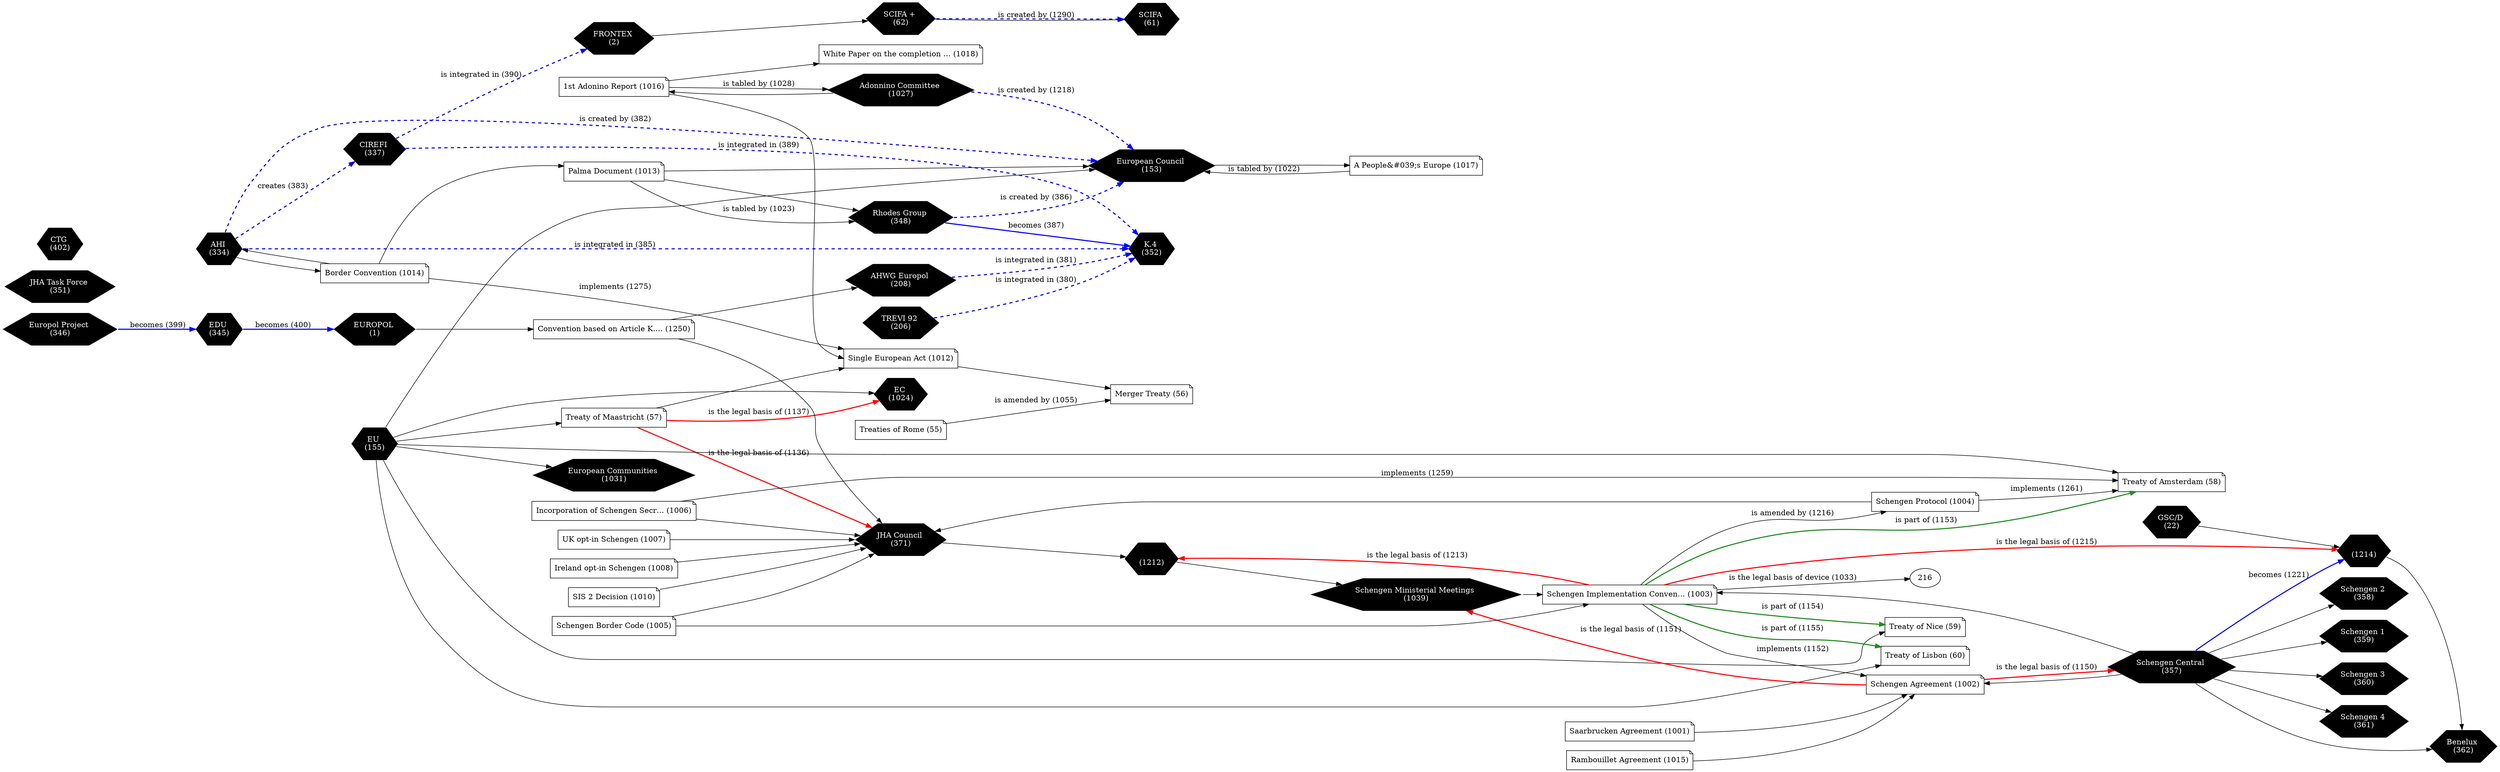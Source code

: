 digraph source {
  graph [ rankdir = LR ];
  "1" [ color = "white", shape = hexagon, style = "filled", fillcolor = "black", fontcolor = "white", label = "EUROPOL 
(1)" ];
  "2" [ color = "white", shape = hexagon, style = "filled", fillcolor = "black", fontcolor = "white", label = "FRONTEX 
(2)" ];
  "22" [ color = "white", shape = hexagon, style = "filled", fillcolor = "black", fontcolor = "white", label = "GSC/D 
(22)" ];
  "55" [ shape = note, label = "Treaties of Rome (55)" ];
  "56" [ shape = note, label = "Merger Treaty (56)" ];
  "57" [ shape = note, label = "Treaty of Maastricht (57)" ];
  "58" [ shape = note, label = "Treaty of Amsterdam (58)" ];
  "59" [ shape = note, label = "Treaty of Nice (59)" ];
  "60" [ shape = note, label = "Treaty of Lisbon (60)" ];
  "61" [ color = "white", shape = hexagon, style = "filled", fillcolor = "black", fontcolor = "white", label = "SCIFA 
(61)" ];
  "62" [ color = "white", shape = hexagon, style = "filled", fillcolor = "black", fontcolor = "white", label = "SCIFA + 
(62)" ];
  "153" [ color = "white", shape = hexagon, style = "filled", fillcolor = "black", fontcolor = "white", label = "European Council 
(153)" ];
  "155" [ color = "white", shape = hexagon, style = "filled", fillcolor = "black", fontcolor = "white", label = "EU 
(155)" ];
  "206" [ color = "white", shape = hexagon, style = "filled", fillcolor = "black", fontcolor = "white", label = "TREVI 92 
(206)" ];
  "208" [ color = "white", shape = hexagon, style = "filled", fillcolor = "black", fontcolor = "white", label = "AHWG Europol 
(208)" ];
  "216";
  "334" [ color = "white", shape = hexagon, style = "filled", fillcolor = "black", fontcolor = "white", label = "AHI 
(334)" ];
  "337" [ color = "white", shape = hexagon, style = "filled", fillcolor = "black", fontcolor = "white", label = "CIREFI 
(337)" ];
  "345" [ color = "white", shape = hexagon, style = "filled", fillcolor = "black", fontcolor = "white", label = "EDU 
(345)" ];
  "346" [ color = "white", shape = hexagon, style = "filled", fillcolor = "black", fontcolor = "white", label = "Europol Project 
(346)" ];
  "348" [ color = "white", shape = hexagon, style = "filled", fillcolor = "black", fontcolor = "white", label = "Rhodes Group 
(348)" ];
  "351" [ color = "white", shape = hexagon, style = "filled", fillcolor = "black", fontcolor = "white", label = "JHA Task Force 
(351)" ];
  "352" [ color = "white", shape = hexagon, style = "filled", fillcolor = "black", fontcolor = "white", label = "K.4 
(352)" ];
  "357" [ color = "white", shape = hexagon, style = "filled", fillcolor = "black", fontcolor = "white", label = "Schengen Central 
(357)" ];
  "358" [ color = "white", shape = hexagon, style = "filled", fillcolor = "black", fontcolor = "white", label = "Schengen 2 
(358)" ];
  "359" [ color = "white", shape = hexagon, style = "filled", fillcolor = "black", fontcolor = "white", label = "Schengen 1 
(359)" ];
  "360" [ color = "white", shape = hexagon, style = "filled", fillcolor = "black", fontcolor = "white", label = "Schengen 3 
(360)" ];
  "361" [ color = "white", shape = hexagon, style = "filled", fillcolor = "black", fontcolor = "white", label = "Schengen 4 
(361)" ];
  "362" [ color = "white", shape = hexagon, style = "filled", fillcolor = "black", fontcolor = "white", label = "Benelux 
(362)" ];
  "371" [ color = "white", shape = hexagon, style = "filled", fillcolor = "black", fontcolor = "white", label = "JHA Council 
(371)" ];
  "402" [ color = "white", shape = hexagon, style = "filled", fillcolor = "black", fontcolor = "white", label = "CTG 
(402)" ];
  "1001" [ shape = note, label = "Saarbrucken Agreement (1001)" ];
  "1002" [ shape = note, label = "Schengen Agreement (1002)" ];
  "1003" [ shape = note, label = "Schengen Implementation Conven… (1003)" ];
  "1004" [ shape = note, label = "Schengen Protocol (1004)" ];
  "1005" [ shape = note, label = "Schengen Border Code (1005)" ];
  "1006" [ shape = note, label = "Incorporation of Schengen Secr… (1006)" ];
  "1007" [ shape = note, label = "UK opt-in Schengen (1007)" ];
  "1008" [ shape = note, label = "Ireland opt-in Schengen (1008)" ];
  "1010" [ shape = note, label = "SIS 2 Decision (1010)" ];
  "1012" [ shape = note, label = "Single European Act (1012)" ];
  "1013" [ shape = note, label = "Palma Document (1013)" ];
  "1014" [ shape = note, label = "Border Convention (1014)" ];
  "1015" [ shape = note, label = "Rambouillet Agreement (1015)" ];
  "1016" [ shape = note, label = "1st Adonino Report (1016)" ];
  "1017" [ shape = note, label = "A People&amp;#039;s Europe (1017)" ];
  "1018" [ shape = note, label = "White Paper on the completion … (1018)" ];
  "1024" [ color = "white", shape = hexagon, style = "filled", fillcolor = "black", fontcolor = "white", label = "EC 
(1024)" ];
  "1027" [ color = "white", shape = hexagon, style = "filled", fillcolor = "black", fontcolor = "white", label = "Adonnino Committee 
(1027)" ];
  "1031" [ color = "white", shape = hexagon, style = "filled", fillcolor = "black", fontcolor = "white", label = "European Communities 
(1031)" ];
  "1039" [ color = "white", shape = hexagon, style = "filled", fillcolor = "black", fontcolor = "white", label = "Schengen Ministerial Meetings 
(1039)" ];
  "1212" [ color = "white", shape = hexagon, style = "filled", fillcolor = "black", fontcolor = "white", label = " 
(1212)" ];
  "1214" [ color = "white", shape = hexagon, style = "filled", fillcolor = "black", fontcolor = "white", label = " 
(1214)" ];
  "1250" [ shape = note, label = "Convention based on Article K.… (1250)" ];
  "1006" -> "58" [ label = " implements (1259)" ];
  "1006" -> "371";
  "1004" -> "58" [ label = " implements (1261)" ];
  "1004" -> "371";
  "1007" -> "371";
  "1010" -> "371";
  "1008" -> "371";
  "208" -> "352" [ penwidth = 2, style = "dashed", color = "blue", label = " is integrated in (381)" ];
  "1027" -> "153" [ penwidth = 2, color = "blue", style = "dashed", label = " is created by (1218)" ];
  "1027" -> "1016";
  "1002" -> "357" [ penwidth = 2, color = "red", label = " is the legal basis of (1150)" ];
  "1002" -> "1039" [ penwidth = 2, color = "red", label = " is the legal basis of (1151)" ];
  "334" -> "337" [ penwidth = 2, color = "blue", style = "dashed", label = " creates (383)" ];
  "334" -> "153" [ penwidth = 2, color = "blue", style = "dashed", label = " is created by (382)" ];
  "334" -> "352" [ penwidth = 2, style = "dashed", color = "blue", label = " is integrated in (385)" ];
  "334" -> "1014";
  "337" -> "2" [ penwidth = 2, style = "dashed", color = "blue", label = " is integrated in (390)" ];
  "337" -> "352" [ penwidth = 2, style = "dashed", color = "blue", label = " is integrated in (389)" ];
  "1014" -> "1012" [ label = " implements (1275)" ];
  "1014" -> "334";
  "1014" -> "1013";
  "1003" -> "1002" [ label = " implements (1152)" ];
  "1003" -> "1004" [ label = " is amended by (1216)" ];
  "1003" -> "58" [ style = "bold", color = "forestgreen", label = " is part of (1153)" ];
  "1003" -> "60" [ style = "bold", color = "forestgreen", label = " is part of (1155)" ];
  "1003" -> "59" [ style = "bold", color = "forestgreen", label = " is part of (1154)" ];
  "1003" -> "216" [ label = " is the legal basis of device (1033)" ];
  "1003" -> "1212" [ penwidth = 2, color = "red", label = " is the legal basis of (1213)" ];
  "1003" -> "1214" [ penwidth = 2, color = "red", label = " is the legal basis of (1215)" ];
  "345" -> "1" [ penwidth = 2, color = "blue", style = "solid", label = " becomes (400)" ];
  "155" -> "1024";
  "155" -> "153";
  "155" -> "1031";
  "155" -> "58";
  "155" -> "60";
  "155" -> "59";
  "155" -> "57";
  "1017" -> "153" [ label = " is tabled by (1022)" ];
  "153" -> "1017";
  "1250" -> "371";
  "1250" -> "208";
  "346" -> "345" [ penwidth = 2, color = "blue", style = "solid", label = " becomes (399)" ];
  "1" -> "1250";
  "1013" -> "153";
  "1013" -> "348";
  "1013" -> "348" [ label = " is tabled by (1023)" ];
  "2" -> "62";
  "22" -> "1214";
  "371" -> "1212";
  "1015" -> "1002";
  "1005" -> "1003";
  "1005" -> "371";
  "348" -> "153" [ penwidth = 2, color = "blue", style = "dashed", label = " is created by (386)" ];
  "348" -> "352" [ penwidth = 2, color = "blue", style = "solid", label = " becomes (387)" ];
  "1001" -> "1002";
  "357" -> "1214" [ penwidth = 2, color = "blue", style = "solid", label = " becomes (1221)" ];
  "357" -> "359";
  "357" -> "358";
  "357" -> "360";
  "357" -> "361";
  "357" -> "1002";
  "357" -> "362";
  "357" -> "1003";
  "1212" -> "1039";
  "1039" -> "1003";
  "1214" -> "362";
  "62" -> "61";
  "62" -> "61" [ penwidth = 2, color = "blue", style = "dashed", label = " is created by (1290)" ];
  "1012" -> "56";
  "1016" -> "1018";
  "1016" -> "1012";
  "1016" -> "1027" [ label = " is tabled by (1028)" ];
  "55" -> "56" [ label = " is amended by (1055)" ];
  "57" -> "1012";
  "57" -> "1024" [ penwidth = 2, color = "red", label = " is the legal basis of (1137)" ];
  "57" -> "371" [ penwidth = 2, color = "red", label = " is the legal basis of (1136)" ];
  "206" -> "352" [ penwidth = 2, style = "dashed", color = "blue", label = " is integrated in (380)" ];
}
